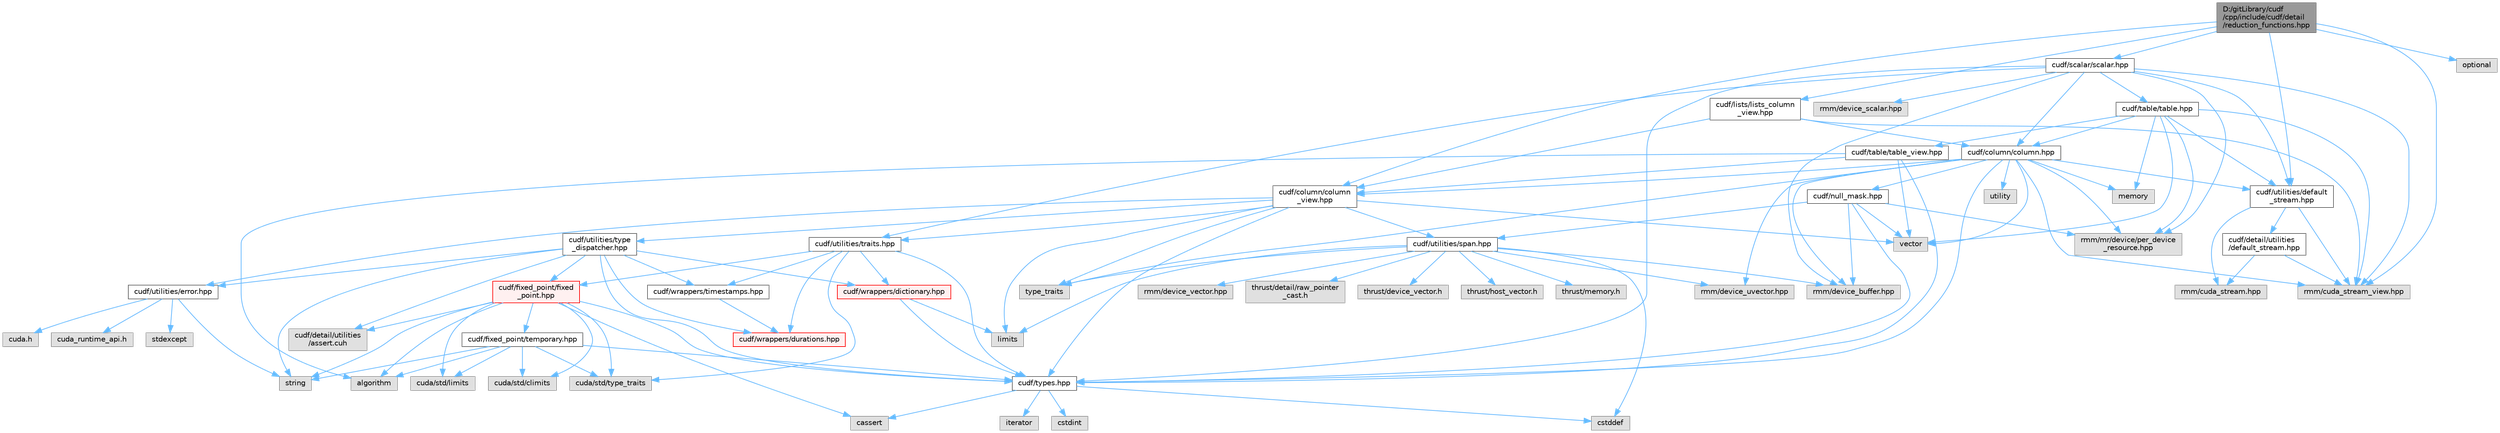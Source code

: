 digraph "D:/gitLibrary/cudf/cpp/include/cudf/detail/reduction_functions.hpp"
{
 // LATEX_PDF_SIZE
  bgcolor="transparent";
  edge [fontname=Helvetica,fontsize=10,labelfontname=Helvetica,labelfontsize=10];
  node [fontname=Helvetica,fontsize=10,shape=box,height=0.2,width=0.4];
  Node1 [id="Node000001",label="D:/gitLibrary/cudf\l/cpp/include/cudf/detail\l/reduction_functions.hpp",height=0.2,width=0.4,color="gray40", fillcolor="grey60", style="filled", fontcolor="black",tooltip=" "];
  Node1 -> Node2 [id="edge110_Node000001_Node000002",color="steelblue1",style="solid",tooltip=" "];
  Node2 [id="Node000002",label="cudf/column/column\l_view.hpp",height=0.2,width=0.4,color="grey40", fillcolor="white", style="filled",URL="$column__view_8hpp.html",tooltip="column view class definitions"];
  Node2 -> Node3 [id="edge111_Node000002_Node000003",color="steelblue1",style="solid",tooltip=" "];
  Node3 [id="Node000003",label="cudf/types.hpp",height=0.2,width=0.4,color="grey40", fillcolor="white", style="filled",URL="$types_8hpp.html",tooltip="Type declarations for libcudf."];
  Node3 -> Node4 [id="edge112_Node000003_Node000004",color="steelblue1",style="solid",tooltip=" "];
  Node4 [id="Node000004",label="cassert",height=0.2,width=0.4,color="grey60", fillcolor="#E0E0E0", style="filled",tooltip=" "];
  Node3 -> Node5 [id="edge113_Node000003_Node000005",color="steelblue1",style="solid",tooltip=" "];
  Node5 [id="Node000005",label="cstddef",height=0.2,width=0.4,color="grey60", fillcolor="#E0E0E0", style="filled",tooltip=" "];
  Node3 -> Node6 [id="edge114_Node000003_Node000006",color="steelblue1",style="solid",tooltip=" "];
  Node6 [id="Node000006",label="cstdint",height=0.2,width=0.4,color="grey60", fillcolor="#E0E0E0", style="filled",tooltip=" "];
  Node3 -> Node7 [id="edge115_Node000003_Node000007",color="steelblue1",style="solid",tooltip=" "];
  Node7 [id="Node000007",label="iterator",height=0.2,width=0.4,color="grey60", fillcolor="#E0E0E0", style="filled",tooltip=" "];
  Node2 -> Node8 [id="edge116_Node000002_Node000008",color="steelblue1",style="solid",tooltip=" "];
  Node8 [id="Node000008",label="cudf/utilities/error.hpp",height=0.2,width=0.4,color="grey40", fillcolor="white", style="filled",URL="$error_8hpp.html",tooltip=" "];
  Node8 -> Node9 [id="edge117_Node000008_Node000009",color="steelblue1",style="solid",tooltip=" "];
  Node9 [id="Node000009",label="cuda.h",height=0.2,width=0.4,color="grey60", fillcolor="#E0E0E0", style="filled",tooltip=" "];
  Node8 -> Node10 [id="edge118_Node000008_Node000010",color="steelblue1",style="solid",tooltip=" "];
  Node10 [id="Node000010",label="cuda_runtime_api.h",height=0.2,width=0.4,color="grey60", fillcolor="#E0E0E0", style="filled",tooltip=" "];
  Node8 -> Node11 [id="edge119_Node000008_Node000011",color="steelblue1",style="solid",tooltip=" "];
  Node11 [id="Node000011",label="stdexcept",height=0.2,width=0.4,color="grey60", fillcolor="#E0E0E0", style="filled",tooltip=" "];
  Node8 -> Node12 [id="edge120_Node000008_Node000012",color="steelblue1",style="solid",tooltip=" "];
  Node12 [id="Node000012",label="string",height=0.2,width=0.4,color="grey60", fillcolor="#E0E0E0", style="filled",tooltip=" "];
  Node2 -> Node13 [id="edge121_Node000002_Node000013",color="steelblue1",style="solid",tooltip=" "];
  Node13 [id="Node000013",label="cudf/utilities/span.hpp",height=0.2,width=0.4,color="grey40", fillcolor="white", style="filled",URL="$span_8hpp.html",tooltip=" "];
  Node13 -> Node14 [id="edge122_Node000013_Node000014",color="steelblue1",style="solid",tooltip=" "];
  Node14 [id="Node000014",label="rmm/device_buffer.hpp",height=0.2,width=0.4,color="grey60", fillcolor="#E0E0E0", style="filled",tooltip=" "];
  Node13 -> Node15 [id="edge123_Node000013_Node000015",color="steelblue1",style="solid",tooltip=" "];
  Node15 [id="Node000015",label="rmm/device_uvector.hpp",height=0.2,width=0.4,color="grey60", fillcolor="#E0E0E0", style="filled",tooltip=" "];
  Node13 -> Node16 [id="edge124_Node000013_Node000016",color="steelblue1",style="solid",tooltip=" "];
  Node16 [id="Node000016",label="rmm/device_vector.hpp",height=0.2,width=0.4,color="grey60", fillcolor="#E0E0E0", style="filled",tooltip=" "];
  Node13 -> Node17 [id="edge125_Node000013_Node000017",color="steelblue1",style="solid",tooltip=" "];
  Node17 [id="Node000017",label="thrust/detail/raw_pointer\l_cast.h",height=0.2,width=0.4,color="grey60", fillcolor="#E0E0E0", style="filled",tooltip=" "];
  Node13 -> Node18 [id="edge126_Node000013_Node000018",color="steelblue1",style="solid",tooltip=" "];
  Node18 [id="Node000018",label="thrust/device_vector.h",height=0.2,width=0.4,color="grey60", fillcolor="#E0E0E0", style="filled",tooltip=" "];
  Node13 -> Node19 [id="edge127_Node000013_Node000019",color="steelblue1",style="solid",tooltip=" "];
  Node19 [id="Node000019",label="thrust/host_vector.h",height=0.2,width=0.4,color="grey60", fillcolor="#E0E0E0", style="filled",tooltip=" "];
  Node13 -> Node20 [id="edge128_Node000013_Node000020",color="steelblue1",style="solid",tooltip=" "];
  Node20 [id="Node000020",label="thrust/memory.h",height=0.2,width=0.4,color="grey60", fillcolor="#E0E0E0", style="filled",tooltip=" "];
  Node13 -> Node5 [id="edge129_Node000013_Node000005",color="steelblue1",style="solid",tooltip=" "];
  Node13 -> Node21 [id="edge130_Node000013_Node000021",color="steelblue1",style="solid",tooltip=" "];
  Node21 [id="Node000021",label="limits",height=0.2,width=0.4,color="grey60", fillcolor="#E0E0E0", style="filled",tooltip=" "];
  Node13 -> Node22 [id="edge131_Node000013_Node000022",color="steelblue1",style="solid",tooltip=" "];
  Node22 [id="Node000022",label="type_traits",height=0.2,width=0.4,color="grey60", fillcolor="#E0E0E0", style="filled",tooltip=" "];
  Node2 -> Node23 [id="edge132_Node000002_Node000023",color="steelblue1",style="solid",tooltip=" "];
  Node23 [id="Node000023",label="cudf/utilities/traits.hpp",height=0.2,width=0.4,color="grey40", fillcolor="white", style="filled",URL="$traits_8hpp.html",tooltip=" "];
  Node23 -> Node24 [id="edge133_Node000023_Node000024",color="steelblue1",style="solid",tooltip=" "];
  Node24 [id="Node000024",label="cudf/fixed_point/fixed\l_point.hpp",height=0.2,width=0.4,color="red", fillcolor="#FFF0F0", style="filled",URL="$fixed__point_8hpp.html",tooltip="Class definition for fixed point data type"];
  Node24 -> Node25 [id="edge134_Node000024_Node000025",color="steelblue1",style="solid",tooltip=" "];
  Node25 [id="Node000025",label="cudf/detail/utilities\l/assert.cuh",height=0.2,width=0.4,color="grey60", fillcolor="#E0E0E0", style="filled",tooltip=" "];
  Node24 -> Node26 [id="edge135_Node000024_Node000026",color="steelblue1",style="solid",tooltip=" "];
  Node26 [id="Node000026",label="cudf/fixed_point/temporary.hpp",height=0.2,width=0.4,color="grey40", fillcolor="white", style="filled",URL="$temporary_8hpp.html",tooltip=" "];
  Node26 -> Node3 [id="edge136_Node000026_Node000003",color="steelblue1",style="solid",tooltip=" "];
  Node26 -> Node27 [id="edge137_Node000026_Node000027",color="steelblue1",style="solid",tooltip=" "];
  Node27 [id="Node000027",label="cuda/std/climits",height=0.2,width=0.4,color="grey60", fillcolor="#E0E0E0", style="filled",tooltip=" "];
  Node26 -> Node28 [id="edge138_Node000026_Node000028",color="steelblue1",style="solid",tooltip=" "];
  Node28 [id="Node000028",label="cuda/std/limits",height=0.2,width=0.4,color="grey60", fillcolor="#E0E0E0", style="filled",tooltip=" "];
  Node26 -> Node29 [id="edge139_Node000026_Node000029",color="steelblue1",style="solid",tooltip=" "];
  Node29 [id="Node000029",label="cuda/std/type_traits",height=0.2,width=0.4,color="grey60", fillcolor="#E0E0E0", style="filled",tooltip=" "];
  Node26 -> Node30 [id="edge140_Node000026_Node000030",color="steelblue1",style="solid",tooltip=" "];
  Node30 [id="Node000030",label="algorithm",height=0.2,width=0.4,color="grey60", fillcolor="#E0E0E0", style="filled",tooltip=" "];
  Node26 -> Node12 [id="edge141_Node000026_Node000012",color="steelblue1",style="solid",tooltip=" "];
  Node24 -> Node3 [id="edge142_Node000024_Node000003",color="steelblue1",style="solid",tooltip=" "];
  Node24 -> Node27 [id="edge143_Node000024_Node000027",color="steelblue1",style="solid",tooltip=" "];
  Node24 -> Node28 [id="edge144_Node000024_Node000028",color="steelblue1",style="solid",tooltip=" "];
  Node24 -> Node29 [id="edge145_Node000024_Node000029",color="steelblue1",style="solid",tooltip=" "];
  Node24 -> Node30 [id="edge146_Node000024_Node000030",color="steelblue1",style="solid",tooltip=" "];
  Node24 -> Node4 [id="edge147_Node000024_Node000004",color="steelblue1",style="solid",tooltip=" "];
  Node24 -> Node12 [id="edge148_Node000024_Node000012",color="steelblue1",style="solid",tooltip=" "];
  Node23 -> Node3 [id="edge149_Node000023_Node000003",color="steelblue1",style="solid",tooltip=" "];
  Node23 -> Node32 [id="edge150_Node000023_Node000032",color="steelblue1",style="solid",tooltip=" "];
  Node32 [id="Node000032",label="cudf/wrappers/dictionary.hpp",height=0.2,width=0.4,color="red", fillcolor="#FFF0F0", style="filled",URL="$dictionary_8hpp.html",tooltip="Concrete type definition for dictionary columns."];
  Node32 -> Node3 [id="edge151_Node000032_Node000003",color="steelblue1",style="solid",tooltip=" "];
  Node32 -> Node21 [id="edge152_Node000032_Node000021",color="steelblue1",style="solid",tooltip=" "];
  Node23 -> Node34 [id="edge153_Node000023_Node000034",color="steelblue1",style="solid",tooltip=" "];
  Node34 [id="Node000034",label="cudf/wrappers/durations.hpp",height=0.2,width=0.4,color="red", fillcolor="#FFF0F0", style="filled",URL="$durations_8hpp.html",tooltip="Concrete type definitions for int32_t and int64_t durations in varying resolutions."];
  Node23 -> Node36 [id="edge154_Node000023_Node000036",color="steelblue1",style="solid",tooltip=" "];
  Node36 [id="Node000036",label="cudf/wrappers/timestamps.hpp",height=0.2,width=0.4,color="grey40", fillcolor="white", style="filled",URL="$timestamps_8hpp.html",tooltip="Concrete type definitions for int32_t and int64_t timestamps in varying resolutions as durations sinc..."];
  Node36 -> Node34 [id="edge155_Node000036_Node000034",color="steelblue1",style="solid",tooltip=" "];
  Node23 -> Node29 [id="edge156_Node000023_Node000029",color="steelblue1",style="solid",tooltip=" "];
  Node2 -> Node37 [id="edge157_Node000002_Node000037",color="steelblue1",style="solid",tooltip=" "];
  Node37 [id="Node000037",label="cudf/utilities/type\l_dispatcher.hpp",height=0.2,width=0.4,color="grey40", fillcolor="white", style="filled",URL="$type__dispatcher_8hpp.html",tooltip="Defines the mapping between cudf::type_id runtime type information and concrete C++ types."];
  Node37 -> Node25 [id="edge158_Node000037_Node000025",color="steelblue1",style="solid",tooltip=" "];
  Node37 -> Node24 [id="edge159_Node000037_Node000024",color="steelblue1",style="solid",tooltip=" "];
  Node37 -> Node3 [id="edge160_Node000037_Node000003",color="steelblue1",style="solid",tooltip=" "];
  Node37 -> Node8 [id="edge161_Node000037_Node000008",color="steelblue1",style="solid",tooltip=" "];
  Node37 -> Node32 [id="edge162_Node000037_Node000032",color="steelblue1",style="solid",tooltip=" "];
  Node37 -> Node34 [id="edge163_Node000037_Node000034",color="steelblue1",style="solid",tooltip=" "];
  Node37 -> Node36 [id="edge164_Node000037_Node000036",color="steelblue1",style="solid",tooltip=" "];
  Node37 -> Node12 [id="edge165_Node000037_Node000012",color="steelblue1",style="solid",tooltip=" "];
  Node2 -> Node21 [id="edge166_Node000002_Node000021",color="steelblue1",style="solid",tooltip=" "];
  Node2 -> Node22 [id="edge167_Node000002_Node000022",color="steelblue1",style="solid",tooltip=" "];
  Node2 -> Node38 [id="edge168_Node000002_Node000038",color="steelblue1",style="solid",tooltip=" "];
  Node38 [id="Node000038",label="vector",height=0.2,width=0.4,color="grey60", fillcolor="#E0E0E0", style="filled",tooltip=" "];
  Node1 -> Node39 [id="edge169_Node000001_Node000039",color="steelblue1",style="solid",tooltip=" "];
  Node39 [id="Node000039",label="cudf/lists/lists_column\l_view.hpp",height=0.2,width=0.4,color="grey40", fillcolor="white", style="filled",URL="$lists__column__view_8hpp.html",tooltip="Class definition for cudf::lists_column_view"];
  Node39 -> Node40 [id="edge170_Node000039_Node000040",color="steelblue1",style="solid",tooltip=" "];
  Node40 [id="Node000040",label="cudf/column/column.hpp",height=0.2,width=0.4,color="grey40", fillcolor="white", style="filled",URL="$column_8hpp.html",tooltip="Class definition for cudf::column"];
  Node40 -> Node2 [id="edge171_Node000040_Node000002",color="steelblue1",style="solid",tooltip=" "];
  Node40 -> Node41 [id="edge172_Node000040_Node000041",color="steelblue1",style="solid",tooltip=" "];
  Node41 [id="Node000041",label="cudf/null_mask.hpp",height=0.2,width=0.4,color="grey40", fillcolor="white", style="filled",URL="$null__mask_8hpp.html",tooltip="APIs for managing validity bitmasks"];
  Node41 -> Node3 [id="edge173_Node000041_Node000003",color="steelblue1",style="solid",tooltip=" "];
  Node41 -> Node13 [id="edge174_Node000041_Node000013",color="steelblue1",style="solid",tooltip=" "];
  Node41 -> Node14 [id="edge175_Node000041_Node000014",color="steelblue1",style="solid",tooltip=" "];
  Node41 -> Node42 [id="edge176_Node000041_Node000042",color="steelblue1",style="solid",tooltip=" "];
  Node42 [id="Node000042",label="rmm/mr/device/per_device\l_resource.hpp",height=0.2,width=0.4,color="grey60", fillcolor="#E0E0E0", style="filled",tooltip=" "];
  Node41 -> Node38 [id="edge177_Node000041_Node000038",color="steelblue1",style="solid",tooltip=" "];
  Node40 -> Node3 [id="edge178_Node000040_Node000003",color="steelblue1",style="solid",tooltip=" "];
  Node40 -> Node43 [id="edge179_Node000040_Node000043",color="steelblue1",style="solid",tooltip=" "];
  Node43 [id="Node000043",label="cudf/utilities/default\l_stream.hpp",height=0.2,width=0.4,color="grey40", fillcolor="white", style="filled",URL="$utilities_2default__stream_8hpp.html",tooltip=" "];
  Node43 -> Node44 [id="edge180_Node000043_Node000044",color="steelblue1",style="solid",tooltip=" "];
  Node44 [id="Node000044",label="cudf/detail/utilities\l/default_stream.hpp",height=0.2,width=0.4,color="grey40", fillcolor="white", style="filled",URL="$detail_2utilities_2default__stream_8hpp.html",tooltip=" "];
  Node44 -> Node45 [id="edge181_Node000044_Node000045",color="steelblue1",style="solid",tooltip=" "];
  Node45 [id="Node000045",label="rmm/cuda_stream.hpp",height=0.2,width=0.4,color="grey60", fillcolor="#E0E0E0", style="filled",tooltip=" "];
  Node44 -> Node46 [id="edge182_Node000044_Node000046",color="steelblue1",style="solid",tooltip=" "];
  Node46 [id="Node000046",label="rmm/cuda_stream_view.hpp",height=0.2,width=0.4,color="grey60", fillcolor="#E0E0E0", style="filled",tooltip=" "];
  Node43 -> Node45 [id="edge183_Node000043_Node000045",color="steelblue1",style="solid",tooltip=" "];
  Node43 -> Node46 [id="edge184_Node000043_Node000046",color="steelblue1",style="solid",tooltip=" "];
  Node40 -> Node46 [id="edge185_Node000040_Node000046",color="steelblue1",style="solid",tooltip=" "];
  Node40 -> Node14 [id="edge186_Node000040_Node000014",color="steelblue1",style="solid",tooltip=" "];
  Node40 -> Node15 [id="edge187_Node000040_Node000015",color="steelblue1",style="solid",tooltip=" "];
  Node40 -> Node42 [id="edge188_Node000040_Node000042",color="steelblue1",style="solid",tooltip=" "];
  Node40 -> Node47 [id="edge189_Node000040_Node000047",color="steelblue1",style="solid",tooltip=" "];
  Node47 [id="Node000047",label="memory",height=0.2,width=0.4,color="grey60", fillcolor="#E0E0E0", style="filled",tooltip=" "];
  Node40 -> Node22 [id="edge190_Node000040_Node000022",color="steelblue1",style="solid",tooltip=" "];
  Node40 -> Node48 [id="edge191_Node000040_Node000048",color="steelblue1",style="solid",tooltip=" "];
  Node48 [id="Node000048",label="utility",height=0.2,width=0.4,color="grey60", fillcolor="#E0E0E0", style="filled",tooltip=" "];
  Node40 -> Node38 [id="edge192_Node000040_Node000038",color="steelblue1",style="solid",tooltip=" "];
  Node39 -> Node2 [id="edge193_Node000039_Node000002",color="steelblue1",style="solid",tooltip=" "];
  Node39 -> Node46 [id="edge194_Node000039_Node000046",color="steelblue1",style="solid",tooltip=" "];
  Node1 -> Node49 [id="edge195_Node000001_Node000049",color="steelblue1",style="solid",tooltip=" "];
  Node49 [id="Node000049",label="cudf/scalar/scalar.hpp",height=0.2,width=0.4,color="grey40", fillcolor="white", style="filled",URL="$scalar_8hpp.html",tooltip="Class definitions for cudf::scalar"];
  Node49 -> Node40 [id="edge196_Node000049_Node000040",color="steelblue1",style="solid",tooltip=" "];
  Node49 -> Node50 [id="edge197_Node000049_Node000050",color="steelblue1",style="solid",tooltip=" "];
  Node50 [id="Node000050",label="cudf/table/table.hpp",height=0.2,width=0.4,color="grey40", fillcolor="white", style="filled",URL="$table_8hpp.html",tooltip="Class definition for cudf::table"];
  Node50 -> Node40 [id="edge198_Node000050_Node000040",color="steelblue1",style="solid",tooltip=" "];
  Node50 -> Node51 [id="edge199_Node000050_Node000051",color="steelblue1",style="solid",tooltip=" "];
  Node51 [id="Node000051",label="cudf/table/table_view.hpp",height=0.2,width=0.4,color="grey40", fillcolor="white", style="filled",URL="$table__view_8hpp.html",tooltip="Class definitions for (mutable)_table_view"];
  Node51 -> Node2 [id="edge200_Node000051_Node000002",color="steelblue1",style="solid",tooltip=" "];
  Node51 -> Node3 [id="edge201_Node000051_Node000003",color="steelblue1",style="solid",tooltip=" "];
  Node51 -> Node30 [id="edge202_Node000051_Node000030",color="steelblue1",style="solid",tooltip=" "];
  Node51 -> Node38 [id="edge203_Node000051_Node000038",color="steelblue1",style="solid",tooltip=" "];
  Node50 -> Node43 [id="edge204_Node000050_Node000043",color="steelblue1",style="solid",tooltip=" "];
  Node50 -> Node46 [id="edge205_Node000050_Node000046",color="steelblue1",style="solid",tooltip=" "];
  Node50 -> Node42 [id="edge206_Node000050_Node000042",color="steelblue1",style="solid",tooltip=" "];
  Node50 -> Node47 [id="edge207_Node000050_Node000047",color="steelblue1",style="solid",tooltip=" "];
  Node50 -> Node38 [id="edge208_Node000050_Node000038",color="steelblue1",style="solid",tooltip=" "];
  Node49 -> Node3 [id="edge209_Node000049_Node000003",color="steelblue1",style="solid",tooltip=" "];
  Node49 -> Node43 [id="edge210_Node000049_Node000043",color="steelblue1",style="solid",tooltip=" "];
  Node49 -> Node23 [id="edge211_Node000049_Node000023",color="steelblue1",style="solid",tooltip=" "];
  Node49 -> Node46 [id="edge212_Node000049_Node000046",color="steelblue1",style="solid",tooltip=" "];
  Node49 -> Node14 [id="edge213_Node000049_Node000014",color="steelblue1",style="solid",tooltip=" "];
  Node49 -> Node52 [id="edge214_Node000049_Node000052",color="steelblue1",style="solid",tooltip=" "];
  Node52 [id="Node000052",label="rmm/device_scalar.hpp",height=0.2,width=0.4,color="grey60", fillcolor="#E0E0E0", style="filled",tooltip=" "];
  Node49 -> Node42 [id="edge215_Node000049_Node000042",color="steelblue1",style="solid",tooltip=" "];
  Node1 -> Node43 [id="edge216_Node000001_Node000043",color="steelblue1",style="solid",tooltip=" "];
  Node1 -> Node46 [id="edge217_Node000001_Node000046",color="steelblue1",style="solid",tooltip=" "];
  Node1 -> Node53 [id="edge218_Node000001_Node000053",color="steelblue1",style="solid",tooltip=" "];
  Node53 [id="Node000053",label="optional",height=0.2,width=0.4,color="grey60", fillcolor="#E0E0E0", style="filled",tooltip=" "];
}
